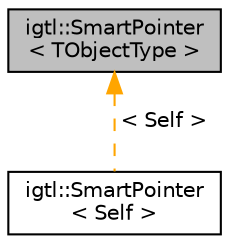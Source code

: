 digraph "igtl::SmartPointer&lt; TObjectType &gt;"
{
  edge [fontname="Helvetica",fontsize="10",labelfontname="Helvetica",labelfontsize="10"];
  node [fontname="Helvetica",fontsize="10",shape=record];
  Node1 [label="igtl::SmartPointer\l\< TObjectType \>",height=0.2,width=0.4,color="black", fillcolor="grey75", style="filled", fontcolor="black"];
  Node1 -> Node2 [dir="back",color="orange",fontsize="10",style="dashed",label=" \< Self \>" ,fontname="Helvetica"];
  Node2 [label="igtl::SmartPointer\l\< Self \>",height=0.2,width=0.4,color="black", fillcolor="white", style="filled",URL="$classigtl_1_1SmartPointer.html"];
}
